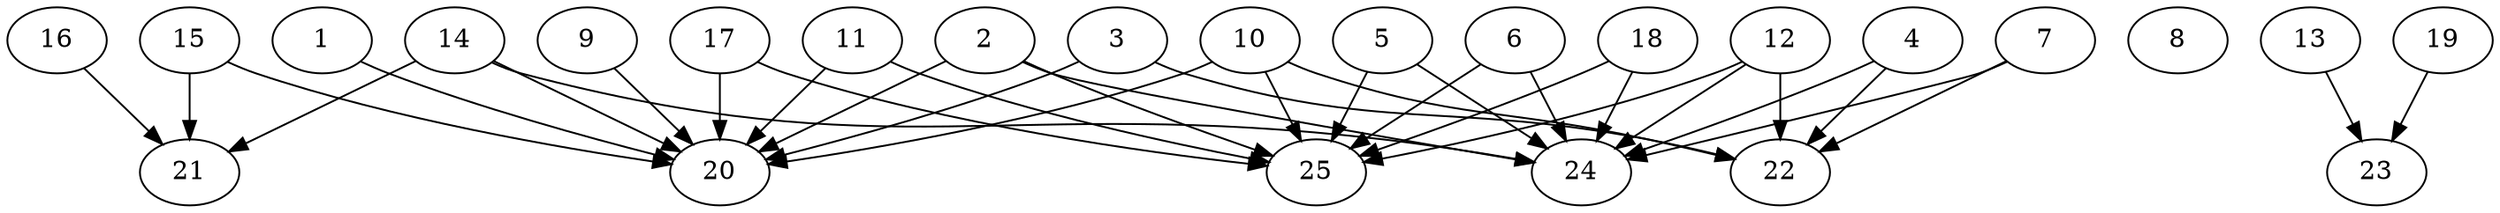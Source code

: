 // DAG automatically generated by daggen at Thu Oct  3 14:00:39 2019
// ./daggen --dot -n 25 --ccr 0.3 --fat 0.9 --regular 0.5 --density 0.5 --mindata 5242880 --maxdata 52428800 
digraph G {
  1 [size="77974187", alpha="0.03", expect_size="23392256"] 
  1 -> 20 [size ="23392256"]
  2 [size="149893120", alpha="0.01", expect_size="44967936"] 
  2 -> 20 [size ="44967936"]
  2 -> 24 [size ="44967936"]
  2 -> 25 [size ="44967936"]
  3 [size="147452587", alpha="0.08", expect_size="44235776"] 
  3 -> 20 [size ="44235776"]
  3 -> 22 [size ="44235776"]
  4 [size="18425173", alpha="0.08", expect_size="5527552"] 
  4 -> 22 [size ="5527552"]
  4 -> 24 [size ="5527552"]
  5 [size="103543467", alpha="0.10", expect_size="31063040"] 
  5 -> 24 [size ="31063040"]
  5 -> 25 [size ="31063040"]
  6 [size="149306027", alpha="0.16", expect_size="44791808"] 
  6 -> 24 [size ="44791808"]
  6 -> 25 [size ="44791808"]
  7 [size="96017067", alpha="0.04", expect_size="28805120"] 
  7 -> 22 [size ="28805120"]
  7 -> 24 [size ="28805120"]
  8 [size="57285973", alpha="0.15", expect_size="17185792"] 
  9 [size="31508480", alpha="0.02", expect_size="9452544"] 
  9 -> 20 [size ="9452544"]
  10 [size="39492267", alpha="0.13", expect_size="11847680"] 
  10 -> 20 [size ="11847680"]
  10 -> 22 [size ="11847680"]
  10 -> 25 [size ="11847680"]
  11 [size="119835307", alpha="0.01", expect_size="35950592"] 
  11 -> 20 [size ="35950592"]
  11 -> 25 [size ="35950592"]
  12 [size="143619413", alpha="0.05", expect_size="43085824"] 
  12 -> 22 [size ="43085824"]
  12 -> 24 [size ="43085824"]
  12 -> 25 [size ="43085824"]
  13 [size="154890240", alpha="0.05", expect_size="46467072"] 
  13 -> 23 [size ="46467072"]
  14 [size="63890773", alpha="0.16", expect_size="19167232"] 
  14 -> 20 [size ="19167232"]
  14 -> 21 [size ="19167232"]
  14 -> 24 [size ="19167232"]
  15 [size="129713493", alpha="0.15", expect_size="38914048"] 
  15 -> 20 [size ="38914048"]
  15 -> 21 [size ="38914048"]
  16 [size="50216960", alpha="0.13", expect_size="15065088"] 
  16 -> 21 [size ="15065088"]
  17 [size="173008213", alpha="0.13", expect_size="51902464"] 
  17 -> 20 [size ="51902464"]
  17 -> 25 [size ="51902464"]
  18 [size="46653440", alpha="0.13", expect_size="13996032"] 
  18 -> 24 [size ="13996032"]
  18 -> 25 [size ="13996032"]
  19 [size="164328107", alpha="0.01", expect_size="49298432"] 
  19 -> 23 [size ="49298432"]
  20 [size="22664533", alpha="0.19", expect_size="6799360"] 
  21 [size="126218240", alpha="0.04", expect_size="37865472"] 
  22 [size="135618560", alpha="0.07", expect_size="40685568"] 
  23 [size="174639787", alpha="0.05", expect_size="52391936"] 
  24 [size="56917333", alpha="0.04", expect_size="17075200"] 
  25 [size="27579733", alpha="0.14", expect_size="8273920"] 
}
